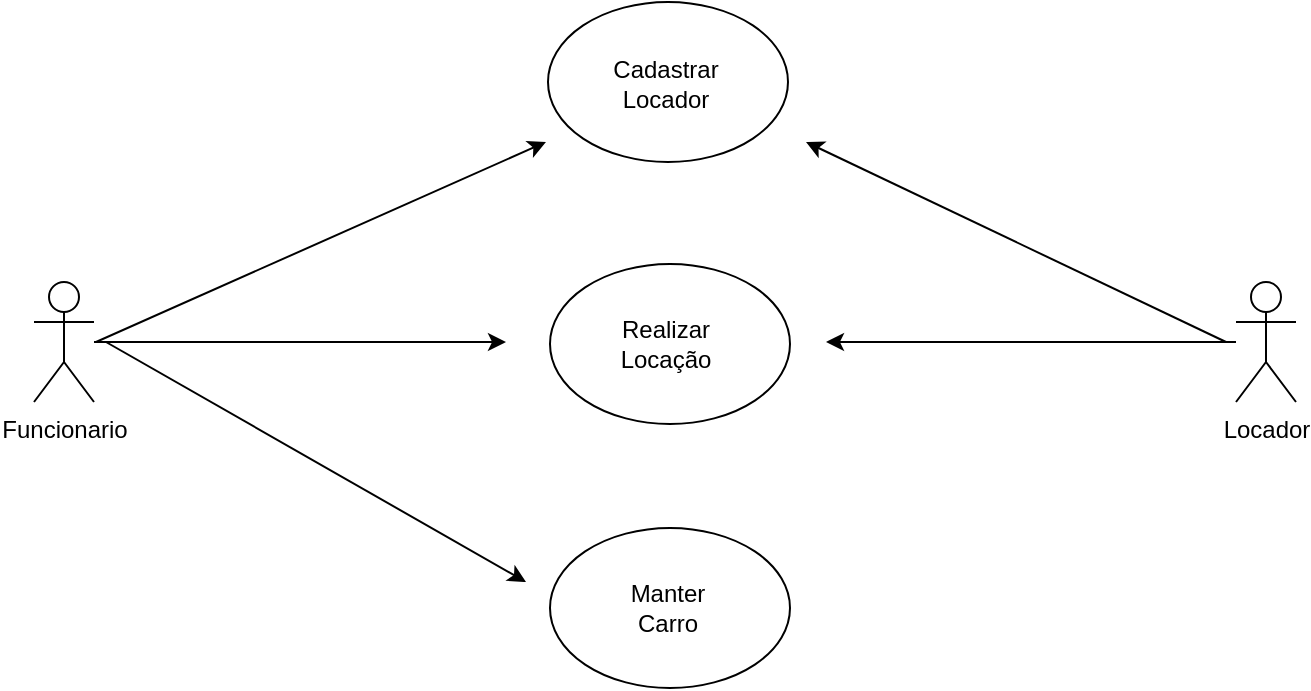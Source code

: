 <mxfile version="22.1.5" type="device">
  <diagram name="Página-1" id="InRkjDJd3wM1FYRGXitM">
    <mxGraphModel dx="1050" dy="566" grid="1" gridSize="10" guides="1" tooltips="1" connect="1" arrows="1" fold="1" page="1" pageScale="1" pageWidth="827" pageHeight="1169" math="0" shadow="0">
      <root>
        <mxCell id="0" />
        <mxCell id="1" parent="0" />
        <mxCell id="5Iwzpa7Ru-hyIlqeCFPT-24" style="edgeStyle=orthogonalEdgeStyle;rounded=0;orthogonalLoop=1;jettySize=auto;html=1;" edge="1" parent="1" source="5Iwzpa7Ru-hyIlqeCFPT-6">
          <mxGeometry relative="1" as="geometry">
            <mxPoint x="320" y="290" as="targetPoint" />
          </mxGeometry>
        </mxCell>
        <mxCell id="5Iwzpa7Ru-hyIlqeCFPT-6" value="Funcionario" style="shape=umlActor;verticalLabelPosition=bottom;verticalAlign=top;html=1;outlineConnect=0;" vertex="1" parent="1">
          <mxGeometry x="84" y="260" width="30" height="60" as="geometry" />
        </mxCell>
        <mxCell id="5Iwzpa7Ru-hyIlqeCFPT-42" style="edgeStyle=orthogonalEdgeStyle;rounded=0;orthogonalLoop=1;jettySize=auto;html=1;" edge="1" parent="1" source="5Iwzpa7Ru-hyIlqeCFPT-9">
          <mxGeometry relative="1" as="geometry">
            <mxPoint x="480" y="290" as="targetPoint" />
          </mxGeometry>
        </mxCell>
        <mxCell id="5Iwzpa7Ru-hyIlqeCFPT-9" value="Locador" style="shape=umlActor;verticalLabelPosition=bottom;verticalAlign=top;html=1;outlineConnect=0;" vertex="1" parent="1">
          <mxGeometry x="685" y="260" width="30" height="60" as="geometry" />
        </mxCell>
        <mxCell id="5Iwzpa7Ru-hyIlqeCFPT-17" value="" style="ellipse;whiteSpace=wrap;html=1;" vertex="1" parent="1">
          <mxGeometry x="341" y="120" width="120" height="80" as="geometry" />
        </mxCell>
        <mxCell id="5Iwzpa7Ru-hyIlqeCFPT-18" value="" style="ellipse;whiteSpace=wrap;html=1;" vertex="1" parent="1">
          <mxGeometry x="342" y="251" width="120" height="80" as="geometry" />
        </mxCell>
        <mxCell id="5Iwzpa7Ru-hyIlqeCFPT-20" value="" style="ellipse;whiteSpace=wrap;html=1;" vertex="1" parent="1">
          <mxGeometry x="342" y="383" width="120" height="80" as="geometry" />
        </mxCell>
        <mxCell id="5Iwzpa7Ru-hyIlqeCFPT-28" value="" style="endArrow=classic;html=1;rounded=0;" edge="1" parent="1">
          <mxGeometry width="50" height="50" relative="1" as="geometry">
            <mxPoint x="115" y="290" as="sourcePoint" />
            <mxPoint x="340" y="190" as="targetPoint" />
          </mxGeometry>
        </mxCell>
        <mxCell id="5Iwzpa7Ru-hyIlqeCFPT-31" value="" style="endArrow=classic;html=1;rounded=0;" edge="1" parent="1">
          <mxGeometry width="50" height="50" relative="1" as="geometry">
            <mxPoint x="120" y="290" as="sourcePoint" />
            <mxPoint x="330" y="410" as="targetPoint" />
          </mxGeometry>
        </mxCell>
        <mxCell id="5Iwzpa7Ru-hyIlqeCFPT-65" value="" style="endArrow=classic;html=1;rounded=0;" edge="1" parent="1">
          <mxGeometry width="50" height="50" relative="1" as="geometry">
            <mxPoint x="680" y="290" as="sourcePoint" />
            <mxPoint x="470" y="190" as="targetPoint" />
          </mxGeometry>
        </mxCell>
        <mxCell id="5Iwzpa7Ru-hyIlqeCFPT-66" value="Realizar Locação" style="text;html=1;strokeColor=none;fillColor=none;align=center;verticalAlign=middle;whiteSpace=wrap;rounded=0;" vertex="1" parent="1">
          <mxGeometry x="360" y="276" width="80" height="30" as="geometry" />
        </mxCell>
        <mxCell id="5Iwzpa7Ru-hyIlqeCFPT-67" value="Cadastrar Locador" style="text;html=1;strokeColor=none;fillColor=none;align=center;verticalAlign=middle;whiteSpace=wrap;rounded=0;" vertex="1" parent="1">
          <mxGeometry x="370" y="146" width="60" height="30" as="geometry" />
        </mxCell>
        <mxCell id="5Iwzpa7Ru-hyIlqeCFPT-69" value="Manter Carro" style="text;html=1;strokeColor=none;fillColor=none;align=center;verticalAlign=middle;whiteSpace=wrap;rounded=0;" vertex="1" parent="1">
          <mxGeometry x="371" y="408" width="60" height="30" as="geometry" />
        </mxCell>
      </root>
    </mxGraphModel>
  </diagram>
</mxfile>
